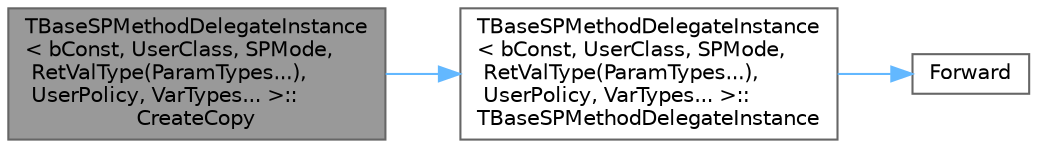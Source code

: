 digraph "TBaseSPMethodDelegateInstance&lt; bConst, UserClass, SPMode, RetValType(ParamTypes...), UserPolicy, VarTypes... &gt;::CreateCopy"
{
 // INTERACTIVE_SVG=YES
 // LATEX_PDF_SIZE
  bgcolor="transparent";
  edge [fontname=Helvetica,fontsize=10,labelfontname=Helvetica,labelfontsize=10];
  node [fontname=Helvetica,fontsize=10,shape=box,height=0.2,width=0.4];
  rankdir="LR";
  Node1 [id="Node000001",label="TBaseSPMethodDelegateInstance\l\< bConst, UserClass, SPMode,\l RetValType(ParamTypes...),\l UserPolicy, VarTypes... \>::\lCreateCopy",height=0.2,width=0.4,color="gray40", fillcolor="grey60", style="filled", fontcolor="black",tooltip=" "];
  Node1 -> Node2 [id="edge1_Node000001_Node000002",color="steelblue1",style="solid",tooltip=" "];
  Node2 [id="Node000002",label="TBaseSPMethodDelegateInstance\l\< bConst, UserClass, SPMode,\l RetValType(ParamTypes...),\l UserPolicy, VarTypes... \>::\lTBaseSPMethodDelegateInstance",height=0.2,width=0.4,color="grey40", fillcolor="white", style="filled",URL="$d5/dbc/classTBaseSPMethodDelegateInstance_3_01bConst_00_01UserClass_00_01SPMode_00_01RetValType_07Param541c407167340c9ed24ff859325d4b84.html#a3afa82ed758567fc707fcdf7d16e2bf5",tooltip=" "];
  Node2 -> Node3 [id="edge2_Node000002_Node000003",color="steelblue1",style="solid",tooltip=" "];
  Node3 [id="Node000003",label="Forward",height=0.2,width=0.4,color="grey40", fillcolor="white", style="filled",URL="$d4/d24/UnrealTemplate_8h.html#a68f280c1d561a8899a1e9e3ea8405d00",tooltip="Forward will cast a reference to an rvalue reference."];
}
